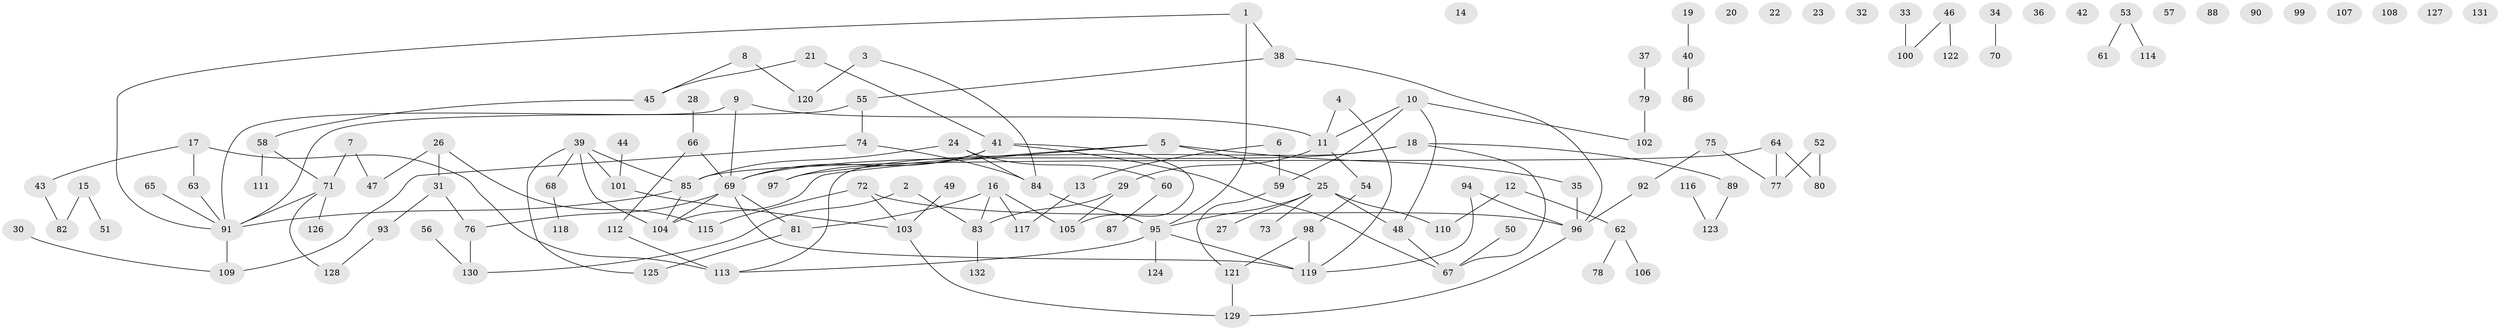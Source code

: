 // coarse degree distribution, {2: 0.18181818181818182, 11: 0.045454545454545456, 4: 0.18181818181818182, 9: 0.045454545454545456, 1: 0.18181818181818182, 7: 0.045454545454545456, 3: 0.18181818181818182, 10: 0.045454545454545456, 8: 0.045454545454545456, 5: 0.045454545454545456}
// Generated by graph-tools (version 1.1) at 2025/35/03/04/25 23:35:46]
// undirected, 132 vertices, 148 edges
graph export_dot {
  node [color=gray90,style=filled];
  1;
  2;
  3;
  4;
  5;
  6;
  7;
  8;
  9;
  10;
  11;
  12;
  13;
  14;
  15;
  16;
  17;
  18;
  19;
  20;
  21;
  22;
  23;
  24;
  25;
  26;
  27;
  28;
  29;
  30;
  31;
  32;
  33;
  34;
  35;
  36;
  37;
  38;
  39;
  40;
  41;
  42;
  43;
  44;
  45;
  46;
  47;
  48;
  49;
  50;
  51;
  52;
  53;
  54;
  55;
  56;
  57;
  58;
  59;
  60;
  61;
  62;
  63;
  64;
  65;
  66;
  67;
  68;
  69;
  70;
  71;
  72;
  73;
  74;
  75;
  76;
  77;
  78;
  79;
  80;
  81;
  82;
  83;
  84;
  85;
  86;
  87;
  88;
  89;
  90;
  91;
  92;
  93;
  94;
  95;
  96;
  97;
  98;
  99;
  100;
  101;
  102;
  103;
  104;
  105;
  106;
  107;
  108;
  109;
  110;
  111;
  112;
  113;
  114;
  115;
  116;
  117;
  118;
  119;
  120;
  121;
  122;
  123;
  124;
  125;
  126;
  127;
  128;
  129;
  130;
  131;
  132;
  1 -- 38;
  1 -- 91;
  1 -- 95;
  2 -- 83;
  2 -- 130;
  3 -- 84;
  3 -- 120;
  4 -- 11;
  4 -- 119;
  5 -- 25;
  5 -- 35;
  5 -- 97;
  5 -- 104;
  6 -- 13;
  6 -- 59;
  7 -- 47;
  7 -- 71;
  8 -- 45;
  8 -- 120;
  9 -- 11;
  9 -- 69;
  9 -- 91;
  10 -- 11;
  10 -- 48;
  10 -- 59;
  10 -- 102;
  11 -- 29;
  11 -- 54;
  12 -- 62;
  12 -- 110;
  13 -- 117;
  15 -- 51;
  15 -- 82;
  16 -- 81;
  16 -- 83;
  16 -- 105;
  16 -- 117;
  17 -- 43;
  17 -- 63;
  17 -- 113;
  18 -- 67;
  18 -- 69;
  18 -- 89;
  18 -- 113;
  19 -- 40;
  21 -- 41;
  21 -- 45;
  24 -- 60;
  24 -- 84;
  24 -- 85;
  25 -- 27;
  25 -- 48;
  25 -- 73;
  25 -- 95;
  25 -- 110;
  26 -- 31;
  26 -- 47;
  26 -- 115;
  28 -- 66;
  29 -- 83;
  29 -- 105;
  30 -- 109;
  31 -- 76;
  31 -- 93;
  33 -- 100;
  34 -- 70;
  35 -- 96;
  37 -- 79;
  38 -- 55;
  38 -- 96;
  39 -- 68;
  39 -- 85;
  39 -- 101;
  39 -- 104;
  39 -- 125;
  40 -- 86;
  41 -- 67;
  41 -- 69;
  41 -- 97;
  41 -- 105;
  43 -- 82;
  44 -- 101;
  45 -- 58;
  46 -- 100;
  46 -- 122;
  48 -- 67;
  49 -- 103;
  50 -- 67;
  52 -- 77;
  52 -- 80;
  53 -- 61;
  53 -- 114;
  54 -- 98;
  55 -- 74;
  55 -- 91;
  56 -- 130;
  58 -- 71;
  58 -- 111;
  59 -- 121;
  60 -- 87;
  62 -- 78;
  62 -- 106;
  63 -- 91;
  64 -- 77;
  64 -- 80;
  64 -- 85;
  65 -- 91;
  66 -- 69;
  66 -- 112;
  68 -- 118;
  69 -- 76;
  69 -- 81;
  69 -- 104;
  69 -- 119;
  71 -- 91;
  71 -- 126;
  71 -- 128;
  72 -- 96;
  72 -- 103;
  72 -- 115;
  74 -- 84;
  74 -- 109;
  75 -- 77;
  75 -- 92;
  76 -- 130;
  79 -- 102;
  81 -- 125;
  83 -- 132;
  84 -- 95;
  85 -- 91;
  85 -- 104;
  89 -- 123;
  91 -- 109;
  92 -- 96;
  93 -- 128;
  94 -- 96;
  94 -- 119;
  95 -- 113;
  95 -- 119;
  95 -- 124;
  96 -- 129;
  98 -- 119;
  98 -- 121;
  101 -- 103;
  103 -- 129;
  112 -- 113;
  116 -- 123;
  121 -- 129;
}
